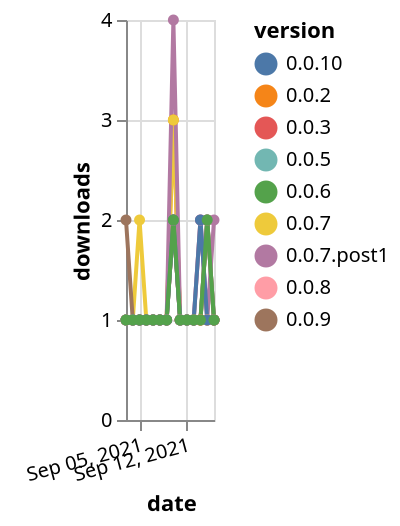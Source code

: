 {"$schema": "https://vega.github.io/schema/vega-lite/v5.json", "description": "A simple bar chart with embedded data.", "data": {"values": [{"date": "2021-09-03", "total": 184, "delta": 1, "version": "0.0.3"}, {"date": "2021-09-04", "total": 185, "delta": 1, "version": "0.0.3"}, {"date": "2021-09-05", "total": 186, "delta": 1, "version": "0.0.3"}, {"date": "2021-09-06", "total": 187, "delta": 1, "version": "0.0.3"}, {"date": "2021-09-07", "total": 188, "delta": 1, "version": "0.0.3"}, {"date": "2021-09-08", "total": 189, "delta": 1, "version": "0.0.3"}, {"date": "2021-09-09", "total": 190, "delta": 1, "version": "0.0.3"}, {"date": "2021-09-10", "total": 192, "delta": 2, "version": "0.0.3"}, {"date": "2021-09-11", "total": 193, "delta": 1, "version": "0.0.3"}, {"date": "2021-09-12", "total": 194, "delta": 1, "version": "0.0.3"}, {"date": "2021-09-13", "total": 195, "delta": 1, "version": "0.0.3"}, {"date": "2021-09-14", "total": 196, "delta": 1, "version": "0.0.3"}, {"date": "2021-09-15", "total": 198, "delta": 2, "version": "0.0.3"}, {"date": "2021-09-16", "total": 199, "delta": 1, "version": "0.0.3"}, {"date": "2021-09-03", "total": 186, "delta": 1, "version": "0.0.5"}, {"date": "2021-09-04", "total": 187, "delta": 1, "version": "0.0.5"}, {"date": "2021-09-05", "total": 188, "delta": 1, "version": "0.0.5"}, {"date": "2021-09-06", "total": 189, "delta": 1, "version": "0.0.5"}, {"date": "2021-09-07", "total": 190, "delta": 1, "version": "0.0.5"}, {"date": "2021-09-08", "total": 191, "delta": 1, "version": "0.0.5"}, {"date": "2021-09-09", "total": 192, "delta": 1, "version": "0.0.5"}, {"date": "2021-09-10", "total": 194, "delta": 2, "version": "0.0.5"}, {"date": "2021-09-11", "total": 195, "delta": 1, "version": "0.0.5"}, {"date": "2021-09-12", "total": 196, "delta": 1, "version": "0.0.5"}, {"date": "2021-09-13", "total": 197, "delta": 1, "version": "0.0.5"}, {"date": "2021-09-14", "total": 198, "delta": 1, "version": "0.0.5"}, {"date": "2021-09-15", "total": 200, "delta": 2, "version": "0.0.5"}, {"date": "2021-09-16", "total": 201, "delta": 1, "version": "0.0.5"}, {"date": "2021-09-03", "total": 171, "delta": 1, "version": "0.0.8"}, {"date": "2021-09-04", "total": 172, "delta": 1, "version": "0.0.8"}, {"date": "2021-09-05", "total": 173, "delta": 1, "version": "0.0.8"}, {"date": "2021-09-06", "total": 174, "delta": 1, "version": "0.0.8"}, {"date": "2021-09-07", "total": 175, "delta": 1, "version": "0.0.8"}, {"date": "2021-09-08", "total": 176, "delta": 1, "version": "0.0.8"}, {"date": "2021-09-09", "total": 177, "delta": 1, "version": "0.0.8"}, {"date": "2021-09-10", "total": 179, "delta": 2, "version": "0.0.8"}, {"date": "2021-09-11", "total": 180, "delta": 1, "version": "0.0.8"}, {"date": "2021-09-12", "total": 181, "delta": 1, "version": "0.0.8"}, {"date": "2021-09-13", "total": 182, "delta": 1, "version": "0.0.8"}, {"date": "2021-09-14", "total": 184, "delta": 2, "version": "0.0.8"}, {"date": "2021-09-15", "total": 185, "delta": 1, "version": "0.0.8"}, {"date": "2021-09-16", "total": 186, "delta": 1, "version": "0.0.8"}, {"date": "2021-09-03", "total": 176, "delta": 1, "version": "0.0.2"}, {"date": "2021-09-04", "total": 177, "delta": 1, "version": "0.0.2"}, {"date": "2021-09-05", "total": 178, "delta": 1, "version": "0.0.2"}, {"date": "2021-09-06", "total": 179, "delta": 1, "version": "0.0.2"}, {"date": "2021-09-07", "total": 180, "delta": 1, "version": "0.0.2"}, {"date": "2021-09-08", "total": 181, "delta": 1, "version": "0.0.2"}, {"date": "2021-09-09", "total": 182, "delta": 1, "version": "0.0.2"}, {"date": "2021-09-10", "total": 185, "delta": 3, "version": "0.0.2"}, {"date": "2021-09-11", "total": 186, "delta": 1, "version": "0.0.2"}, {"date": "2021-09-12", "total": 187, "delta": 1, "version": "0.0.2"}, {"date": "2021-09-13", "total": 188, "delta": 1, "version": "0.0.2"}, {"date": "2021-09-14", "total": 189, "delta": 1, "version": "0.0.2"}, {"date": "2021-09-15", "total": 190, "delta": 1, "version": "0.0.2"}, {"date": "2021-09-16", "total": 191, "delta": 1, "version": "0.0.2"}, {"date": "2021-09-03", "total": 161, "delta": 1, "version": "0.0.7"}, {"date": "2021-09-04", "total": 162, "delta": 1, "version": "0.0.7"}, {"date": "2021-09-05", "total": 164, "delta": 2, "version": "0.0.7"}, {"date": "2021-09-06", "total": 165, "delta": 1, "version": "0.0.7"}, {"date": "2021-09-07", "total": 166, "delta": 1, "version": "0.0.7"}, {"date": "2021-09-08", "total": 167, "delta": 1, "version": "0.0.7"}, {"date": "2021-09-09", "total": 168, "delta": 1, "version": "0.0.7"}, {"date": "2021-09-10", "total": 171, "delta": 3, "version": "0.0.7"}, {"date": "2021-09-11", "total": 172, "delta": 1, "version": "0.0.7"}, {"date": "2021-09-12", "total": 173, "delta": 1, "version": "0.0.7"}, {"date": "2021-09-13", "total": 174, "delta": 1, "version": "0.0.7"}, {"date": "2021-09-14", "total": 175, "delta": 1, "version": "0.0.7"}, {"date": "2021-09-15", "total": 176, "delta": 1, "version": "0.0.7"}, {"date": "2021-09-16", "total": 177, "delta": 1, "version": "0.0.7"}, {"date": "2021-09-03", "total": 225, "delta": 2, "version": "0.0.9"}, {"date": "2021-09-04", "total": 226, "delta": 1, "version": "0.0.9"}, {"date": "2021-09-05", "total": 227, "delta": 1, "version": "0.0.9"}, {"date": "2021-09-06", "total": 228, "delta": 1, "version": "0.0.9"}, {"date": "2021-09-07", "total": 229, "delta": 1, "version": "0.0.9"}, {"date": "2021-09-08", "total": 230, "delta": 1, "version": "0.0.9"}, {"date": "2021-09-09", "total": 231, "delta": 1, "version": "0.0.9"}, {"date": "2021-09-10", "total": 233, "delta": 2, "version": "0.0.9"}, {"date": "2021-09-11", "total": 234, "delta": 1, "version": "0.0.9"}, {"date": "2021-09-12", "total": 235, "delta": 1, "version": "0.0.9"}, {"date": "2021-09-13", "total": 236, "delta": 1, "version": "0.0.9"}, {"date": "2021-09-14", "total": 237, "delta": 1, "version": "0.0.9"}, {"date": "2021-09-15", "total": 239, "delta": 2, "version": "0.0.9"}, {"date": "2021-09-16", "total": 240, "delta": 1, "version": "0.0.9"}, {"date": "2021-09-03", "total": 292, "delta": 1, "version": "0.0.7.post1"}, {"date": "2021-09-04", "total": 293, "delta": 1, "version": "0.0.7.post1"}, {"date": "2021-09-05", "total": 294, "delta": 1, "version": "0.0.7.post1"}, {"date": "2021-09-06", "total": 295, "delta": 1, "version": "0.0.7.post1"}, {"date": "2021-09-07", "total": 296, "delta": 1, "version": "0.0.7.post1"}, {"date": "2021-09-08", "total": 297, "delta": 1, "version": "0.0.7.post1"}, {"date": "2021-09-09", "total": 298, "delta": 1, "version": "0.0.7.post1"}, {"date": "2021-09-10", "total": 302, "delta": 4, "version": "0.0.7.post1"}, {"date": "2021-09-11", "total": 303, "delta": 1, "version": "0.0.7.post1"}, {"date": "2021-09-12", "total": 304, "delta": 1, "version": "0.0.7.post1"}, {"date": "2021-09-13", "total": 305, "delta": 1, "version": "0.0.7.post1"}, {"date": "2021-09-14", "total": 307, "delta": 2, "version": "0.0.7.post1"}, {"date": "2021-09-15", "total": 308, "delta": 1, "version": "0.0.7.post1"}, {"date": "2021-09-16", "total": 310, "delta": 2, "version": "0.0.7.post1"}, {"date": "2021-09-03", "total": 176, "delta": 1, "version": "0.0.10"}, {"date": "2021-09-04", "total": 177, "delta": 1, "version": "0.0.10"}, {"date": "2021-09-05", "total": 178, "delta": 1, "version": "0.0.10"}, {"date": "2021-09-06", "total": 179, "delta": 1, "version": "0.0.10"}, {"date": "2021-09-07", "total": 180, "delta": 1, "version": "0.0.10"}, {"date": "2021-09-08", "total": 181, "delta": 1, "version": "0.0.10"}, {"date": "2021-09-09", "total": 182, "delta": 1, "version": "0.0.10"}, {"date": "2021-09-10", "total": 184, "delta": 2, "version": "0.0.10"}, {"date": "2021-09-11", "total": 185, "delta": 1, "version": "0.0.10"}, {"date": "2021-09-12", "total": 186, "delta": 1, "version": "0.0.10"}, {"date": "2021-09-13", "total": 187, "delta": 1, "version": "0.0.10"}, {"date": "2021-09-14", "total": 189, "delta": 2, "version": "0.0.10"}, {"date": "2021-09-15", "total": 190, "delta": 1, "version": "0.0.10"}, {"date": "2021-09-16", "total": 191, "delta": 1, "version": "0.0.10"}, {"date": "2021-09-03", "total": 177, "delta": 1, "version": "0.0.6"}, {"date": "2021-09-04", "total": 178, "delta": 1, "version": "0.0.6"}, {"date": "2021-09-05", "total": 179, "delta": 1, "version": "0.0.6"}, {"date": "2021-09-06", "total": 180, "delta": 1, "version": "0.0.6"}, {"date": "2021-09-07", "total": 181, "delta": 1, "version": "0.0.6"}, {"date": "2021-09-08", "total": 182, "delta": 1, "version": "0.0.6"}, {"date": "2021-09-09", "total": 183, "delta": 1, "version": "0.0.6"}, {"date": "2021-09-10", "total": 185, "delta": 2, "version": "0.0.6"}, {"date": "2021-09-11", "total": 186, "delta": 1, "version": "0.0.6"}, {"date": "2021-09-12", "total": 187, "delta": 1, "version": "0.0.6"}, {"date": "2021-09-13", "total": 188, "delta": 1, "version": "0.0.6"}, {"date": "2021-09-14", "total": 189, "delta": 1, "version": "0.0.6"}, {"date": "2021-09-15", "total": 191, "delta": 2, "version": "0.0.6"}, {"date": "2021-09-16", "total": 192, "delta": 1, "version": "0.0.6"}]}, "width": "container", "mark": {"type": "line", "point": {"filled": true}}, "encoding": {"x": {"field": "date", "type": "temporal", "timeUnit": "yearmonthdate", "title": "date", "axis": {"labelAngle": -15}}, "y": {"field": "delta", "type": "quantitative", "title": "downloads"}, "color": {"field": "version", "type": "nominal"}, "tooltip": {"field": "delta"}}}